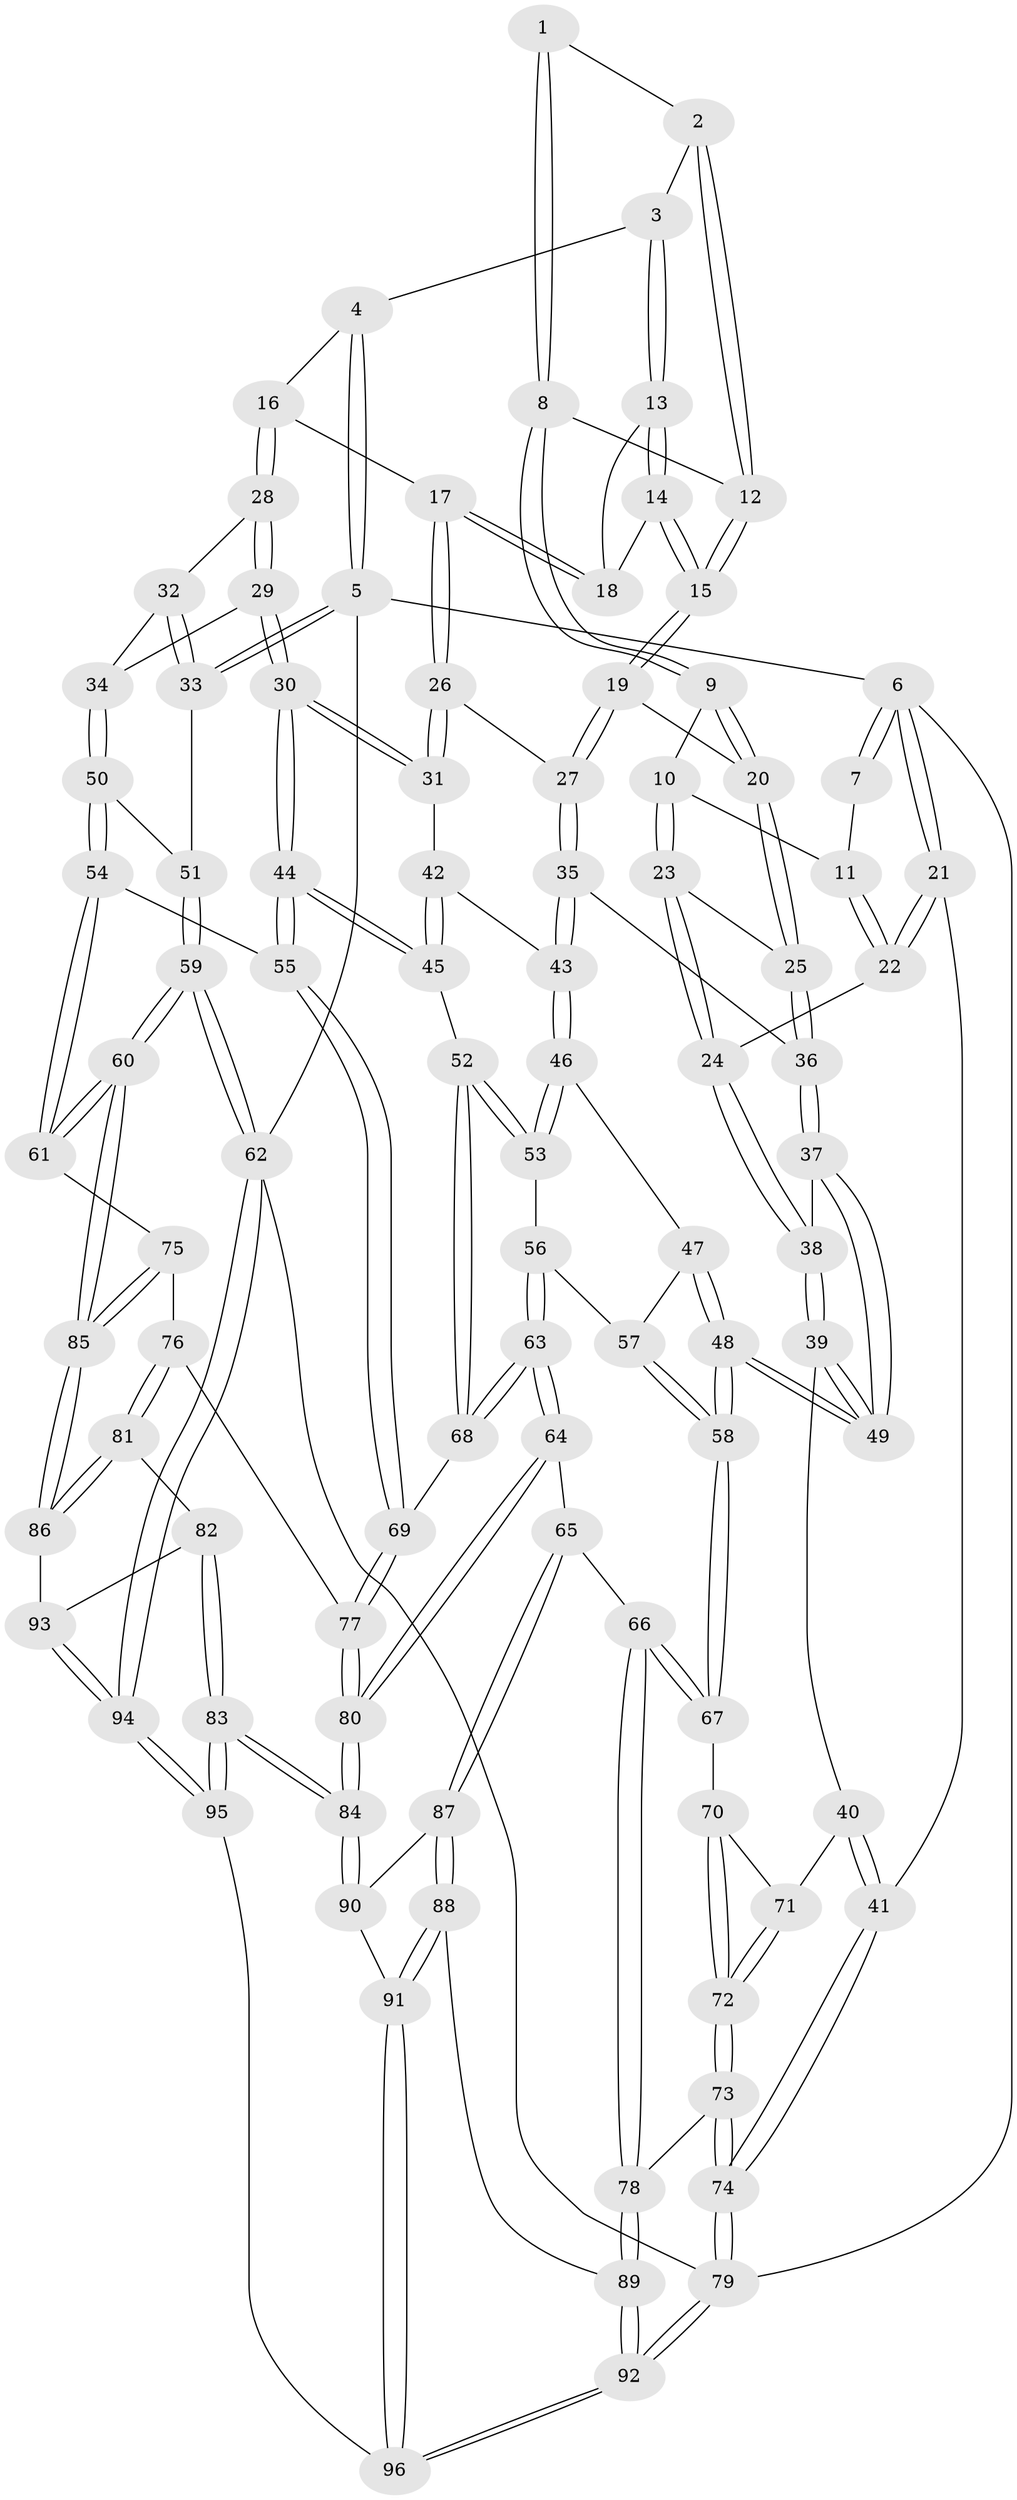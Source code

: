 // Generated by graph-tools (version 1.1) at 2025/03/03/09/25 03:03:22]
// undirected, 96 vertices, 237 edges
graph export_dot {
graph [start="1"]
  node [color=gray90,style=filled];
  1 [pos="+0.3570137331923171+0"];
  2 [pos="+0.5450194817116885+0"];
  3 [pos="+0.5673872360152736+0"];
  4 [pos="+0.7411801250099604+0"];
  5 [pos="+1+0"];
  6 [pos="+0+0"];
  7 [pos="+0.19719093781732622+0"];
  8 [pos="+0.3457089826341411+0.12019404995726596"];
  9 [pos="+0.3129869001226385+0.17203835275550916"];
  10 [pos="+0.2922006699418646+0.16984012407560362"];
  11 [pos="+0.1761124806224461+0.043903947787077485"];
  12 [pos="+0.43112613412849654+0.0868176810698329"];
  13 [pos="+0.5660144571186584+0.002183518326068535"];
  14 [pos="+0.45877104522936035+0.20339648123761672"];
  15 [pos="+0.45082829159723176+0.21170761290940376"];
  16 [pos="+0.7791769783397335+0.21689808930979682"];
  17 [pos="+0.6513689798619302+0.24006189727840022"];
  18 [pos="+0.5916326290848509+0.13745968325242444"];
  19 [pos="+0.42949487537790626+0.26302515433242984"];
  20 [pos="+0.4264462325725169+0.26136603429135075"];
  21 [pos="+0+0.19265253396827337"];
  22 [pos="+0.026672550032659437+0.22242381911770115"];
  23 [pos="+0.17712071122474593+0.3010619045145621"];
  24 [pos="+0.12264890011541472+0.3080844187407879"];
  25 [pos="+0.20274657478855662+0.31361434746607314"];
  26 [pos="+0.6079101550122115+0.2821461209548771"];
  27 [pos="+0.4526699287147423+0.3072610996945771"];
  28 [pos="+0.7918796530819022+0.22604790958811327"];
  29 [pos="+0.7483295600346012+0.4212299978088452"];
  30 [pos="+0.7157474649854443+0.4829411136474189"];
  31 [pos="+0.6491274056235957+0.40208812048330295"];
  32 [pos="+0.8300582762263408+0.2341128705356096"];
  33 [pos="+1+0"];
  34 [pos="+0.9616885544073804+0.36081109807536743"];
  35 [pos="+0.444336719460753+0.33614427737954394"];
  36 [pos="+0.26209969741255673+0.36195003177983726"];
  37 [pos="+0.28180691050881185+0.4903181127270524"];
  38 [pos="+0.1194336403815197+0.3450247381913411"];
  39 [pos="+0.08604764813179443+0.4778711403786852"];
  40 [pos="+0.04805004286183307+0.5128237048411348"];
  41 [pos="+0+0.5519812461367105"];
  42 [pos="+0.5396366356461278+0.42736598165607853"];
  43 [pos="+0.44493551526014485+0.36873660822002824"];
  44 [pos="+0.7193231422796191+0.522619168914281"];
  45 [pos="+0.5925393533019873+0.5278456982070967"];
  46 [pos="+0.43893615680514253+0.38480816523836786"];
  47 [pos="+0.36726734969714786+0.4710639699323473"];
  48 [pos="+0.2989143821299726+0.534265829657773"];
  49 [pos="+0.2974345827524455+0.5329395126545863"];
  50 [pos="+0.9686135935491325+0.36559943500098463"];
  51 [pos="+1+0.35316728163399647"];
  52 [pos="+0.5351556956263909+0.5571791219745822"];
  53 [pos="+0.5151264135244373+0.55530901775245"];
  54 [pos="+0.8501563068110662+0.5682060997956653"];
  55 [pos="+0.7460108010568929+0.5557310361333585"];
  56 [pos="+0.5137447302451102+0.5559739336286262"];
  57 [pos="+0.5007711134967248+0.556419025127962"];
  58 [pos="+0.30698504643091523+0.5969097584286583"];
  59 [pos="+1+0.822158388401149"];
  60 [pos="+1+0.7857677589365829"];
  61 [pos="+0.9732770663750401+0.6842061220815996"];
  62 [pos="+1+1"];
  63 [pos="+0.4296122247029626+0.7248485294761473"];
  64 [pos="+0.4228535724446259+0.7297149975993835"];
  65 [pos="+0.35645566895483294+0.7167276883744664"];
  66 [pos="+0.3431589316324263+0.7031780983823533"];
  67 [pos="+0.3027931605933026+0.625605473552022"];
  68 [pos="+0.565463117633331+0.674384452162892"];
  69 [pos="+0.6729823311722406+0.713316404059811"];
  70 [pos="+0.18286236925990026+0.6511090717966677"];
  71 [pos="+0.06474071700267328+0.5400943829712584"];
  72 [pos="+0.07291272133705302+0.7680730240991961"];
  73 [pos="+0.06960839639319068+0.7734930226622325"];
  74 [pos="+0+0.7974805824192158"];
  75 [pos="+0.6839361051550639+0.7315342661923009"];
  76 [pos="+0.682183952318196+0.7312103285157845"];
  77 [pos="+0.6736715509604283+0.7186762156104467"];
  78 [pos="+0.13419594433976467+0.826816105702254"];
  79 [pos="+0+1"];
  80 [pos="+0.5104518880696548+0.8403481298353254"];
  81 [pos="+0.6889264346594652+0.7614357778798745"];
  82 [pos="+0.7073668451006278+0.851655075060518"];
  83 [pos="+0.5481231555395046+1"];
  84 [pos="+0.5333350302007033+1"];
  85 [pos="+1+0.8040883941959984"];
  86 [pos="+0.9128488315782618+0.8449133323130513"];
  87 [pos="+0.33431492064640256+0.7971392094568831"];
  88 [pos="+0.22330956768151608+0.9040399440315343"];
  89 [pos="+0.15225394906824344+0.8607739559484322"];
  90 [pos="+0.35840068621449556+0.8642253623552854"];
  91 [pos="+0.26160199736617346+0.9843105693453903"];
  92 [pos="+0+1"];
  93 [pos="+0.850883775165536+0.8725713490331932"];
  94 [pos="+0.6787798840901492+1"];
  95 [pos="+0.5469934400441765+1"];
  96 [pos="+0.3213361302518332+1"];
  1 -- 2;
  1 -- 8;
  1 -- 8;
  2 -- 3;
  2 -- 12;
  2 -- 12;
  3 -- 4;
  3 -- 13;
  3 -- 13;
  4 -- 5;
  4 -- 5;
  4 -- 16;
  5 -- 6;
  5 -- 33;
  5 -- 33;
  5 -- 62;
  6 -- 7;
  6 -- 7;
  6 -- 21;
  6 -- 21;
  6 -- 79;
  7 -- 11;
  8 -- 9;
  8 -- 9;
  8 -- 12;
  9 -- 10;
  9 -- 20;
  9 -- 20;
  10 -- 11;
  10 -- 23;
  10 -- 23;
  11 -- 22;
  11 -- 22;
  12 -- 15;
  12 -- 15;
  13 -- 14;
  13 -- 14;
  13 -- 18;
  14 -- 15;
  14 -- 15;
  14 -- 18;
  15 -- 19;
  15 -- 19;
  16 -- 17;
  16 -- 28;
  16 -- 28;
  17 -- 18;
  17 -- 18;
  17 -- 26;
  17 -- 26;
  19 -- 20;
  19 -- 27;
  19 -- 27;
  20 -- 25;
  20 -- 25;
  21 -- 22;
  21 -- 22;
  21 -- 41;
  22 -- 24;
  23 -- 24;
  23 -- 24;
  23 -- 25;
  24 -- 38;
  24 -- 38;
  25 -- 36;
  25 -- 36;
  26 -- 27;
  26 -- 31;
  26 -- 31;
  27 -- 35;
  27 -- 35;
  28 -- 29;
  28 -- 29;
  28 -- 32;
  29 -- 30;
  29 -- 30;
  29 -- 34;
  30 -- 31;
  30 -- 31;
  30 -- 44;
  30 -- 44;
  31 -- 42;
  32 -- 33;
  32 -- 33;
  32 -- 34;
  33 -- 51;
  34 -- 50;
  34 -- 50;
  35 -- 36;
  35 -- 43;
  35 -- 43;
  36 -- 37;
  36 -- 37;
  37 -- 38;
  37 -- 49;
  37 -- 49;
  38 -- 39;
  38 -- 39;
  39 -- 40;
  39 -- 49;
  39 -- 49;
  40 -- 41;
  40 -- 41;
  40 -- 71;
  41 -- 74;
  41 -- 74;
  42 -- 43;
  42 -- 45;
  42 -- 45;
  43 -- 46;
  43 -- 46;
  44 -- 45;
  44 -- 45;
  44 -- 55;
  44 -- 55;
  45 -- 52;
  46 -- 47;
  46 -- 53;
  46 -- 53;
  47 -- 48;
  47 -- 48;
  47 -- 57;
  48 -- 49;
  48 -- 49;
  48 -- 58;
  48 -- 58;
  50 -- 51;
  50 -- 54;
  50 -- 54;
  51 -- 59;
  51 -- 59;
  52 -- 53;
  52 -- 53;
  52 -- 68;
  52 -- 68;
  53 -- 56;
  54 -- 55;
  54 -- 61;
  54 -- 61;
  55 -- 69;
  55 -- 69;
  56 -- 57;
  56 -- 63;
  56 -- 63;
  57 -- 58;
  57 -- 58;
  58 -- 67;
  58 -- 67;
  59 -- 60;
  59 -- 60;
  59 -- 62;
  59 -- 62;
  60 -- 61;
  60 -- 61;
  60 -- 85;
  60 -- 85;
  61 -- 75;
  62 -- 94;
  62 -- 94;
  62 -- 79;
  63 -- 64;
  63 -- 64;
  63 -- 68;
  63 -- 68;
  64 -- 65;
  64 -- 80;
  64 -- 80;
  65 -- 66;
  65 -- 87;
  65 -- 87;
  66 -- 67;
  66 -- 67;
  66 -- 78;
  66 -- 78;
  67 -- 70;
  68 -- 69;
  69 -- 77;
  69 -- 77;
  70 -- 71;
  70 -- 72;
  70 -- 72;
  71 -- 72;
  71 -- 72;
  72 -- 73;
  72 -- 73;
  73 -- 74;
  73 -- 74;
  73 -- 78;
  74 -- 79;
  74 -- 79;
  75 -- 76;
  75 -- 85;
  75 -- 85;
  76 -- 77;
  76 -- 81;
  76 -- 81;
  77 -- 80;
  77 -- 80;
  78 -- 89;
  78 -- 89;
  79 -- 92;
  79 -- 92;
  80 -- 84;
  80 -- 84;
  81 -- 82;
  81 -- 86;
  81 -- 86;
  82 -- 83;
  82 -- 83;
  82 -- 93;
  83 -- 84;
  83 -- 84;
  83 -- 95;
  83 -- 95;
  84 -- 90;
  84 -- 90;
  85 -- 86;
  85 -- 86;
  86 -- 93;
  87 -- 88;
  87 -- 88;
  87 -- 90;
  88 -- 89;
  88 -- 91;
  88 -- 91;
  89 -- 92;
  89 -- 92;
  90 -- 91;
  91 -- 96;
  91 -- 96;
  92 -- 96;
  92 -- 96;
  93 -- 94;
  93 -- 94;
  94 -- 95;
  94 -- 95;
  95 -- 96;
}
